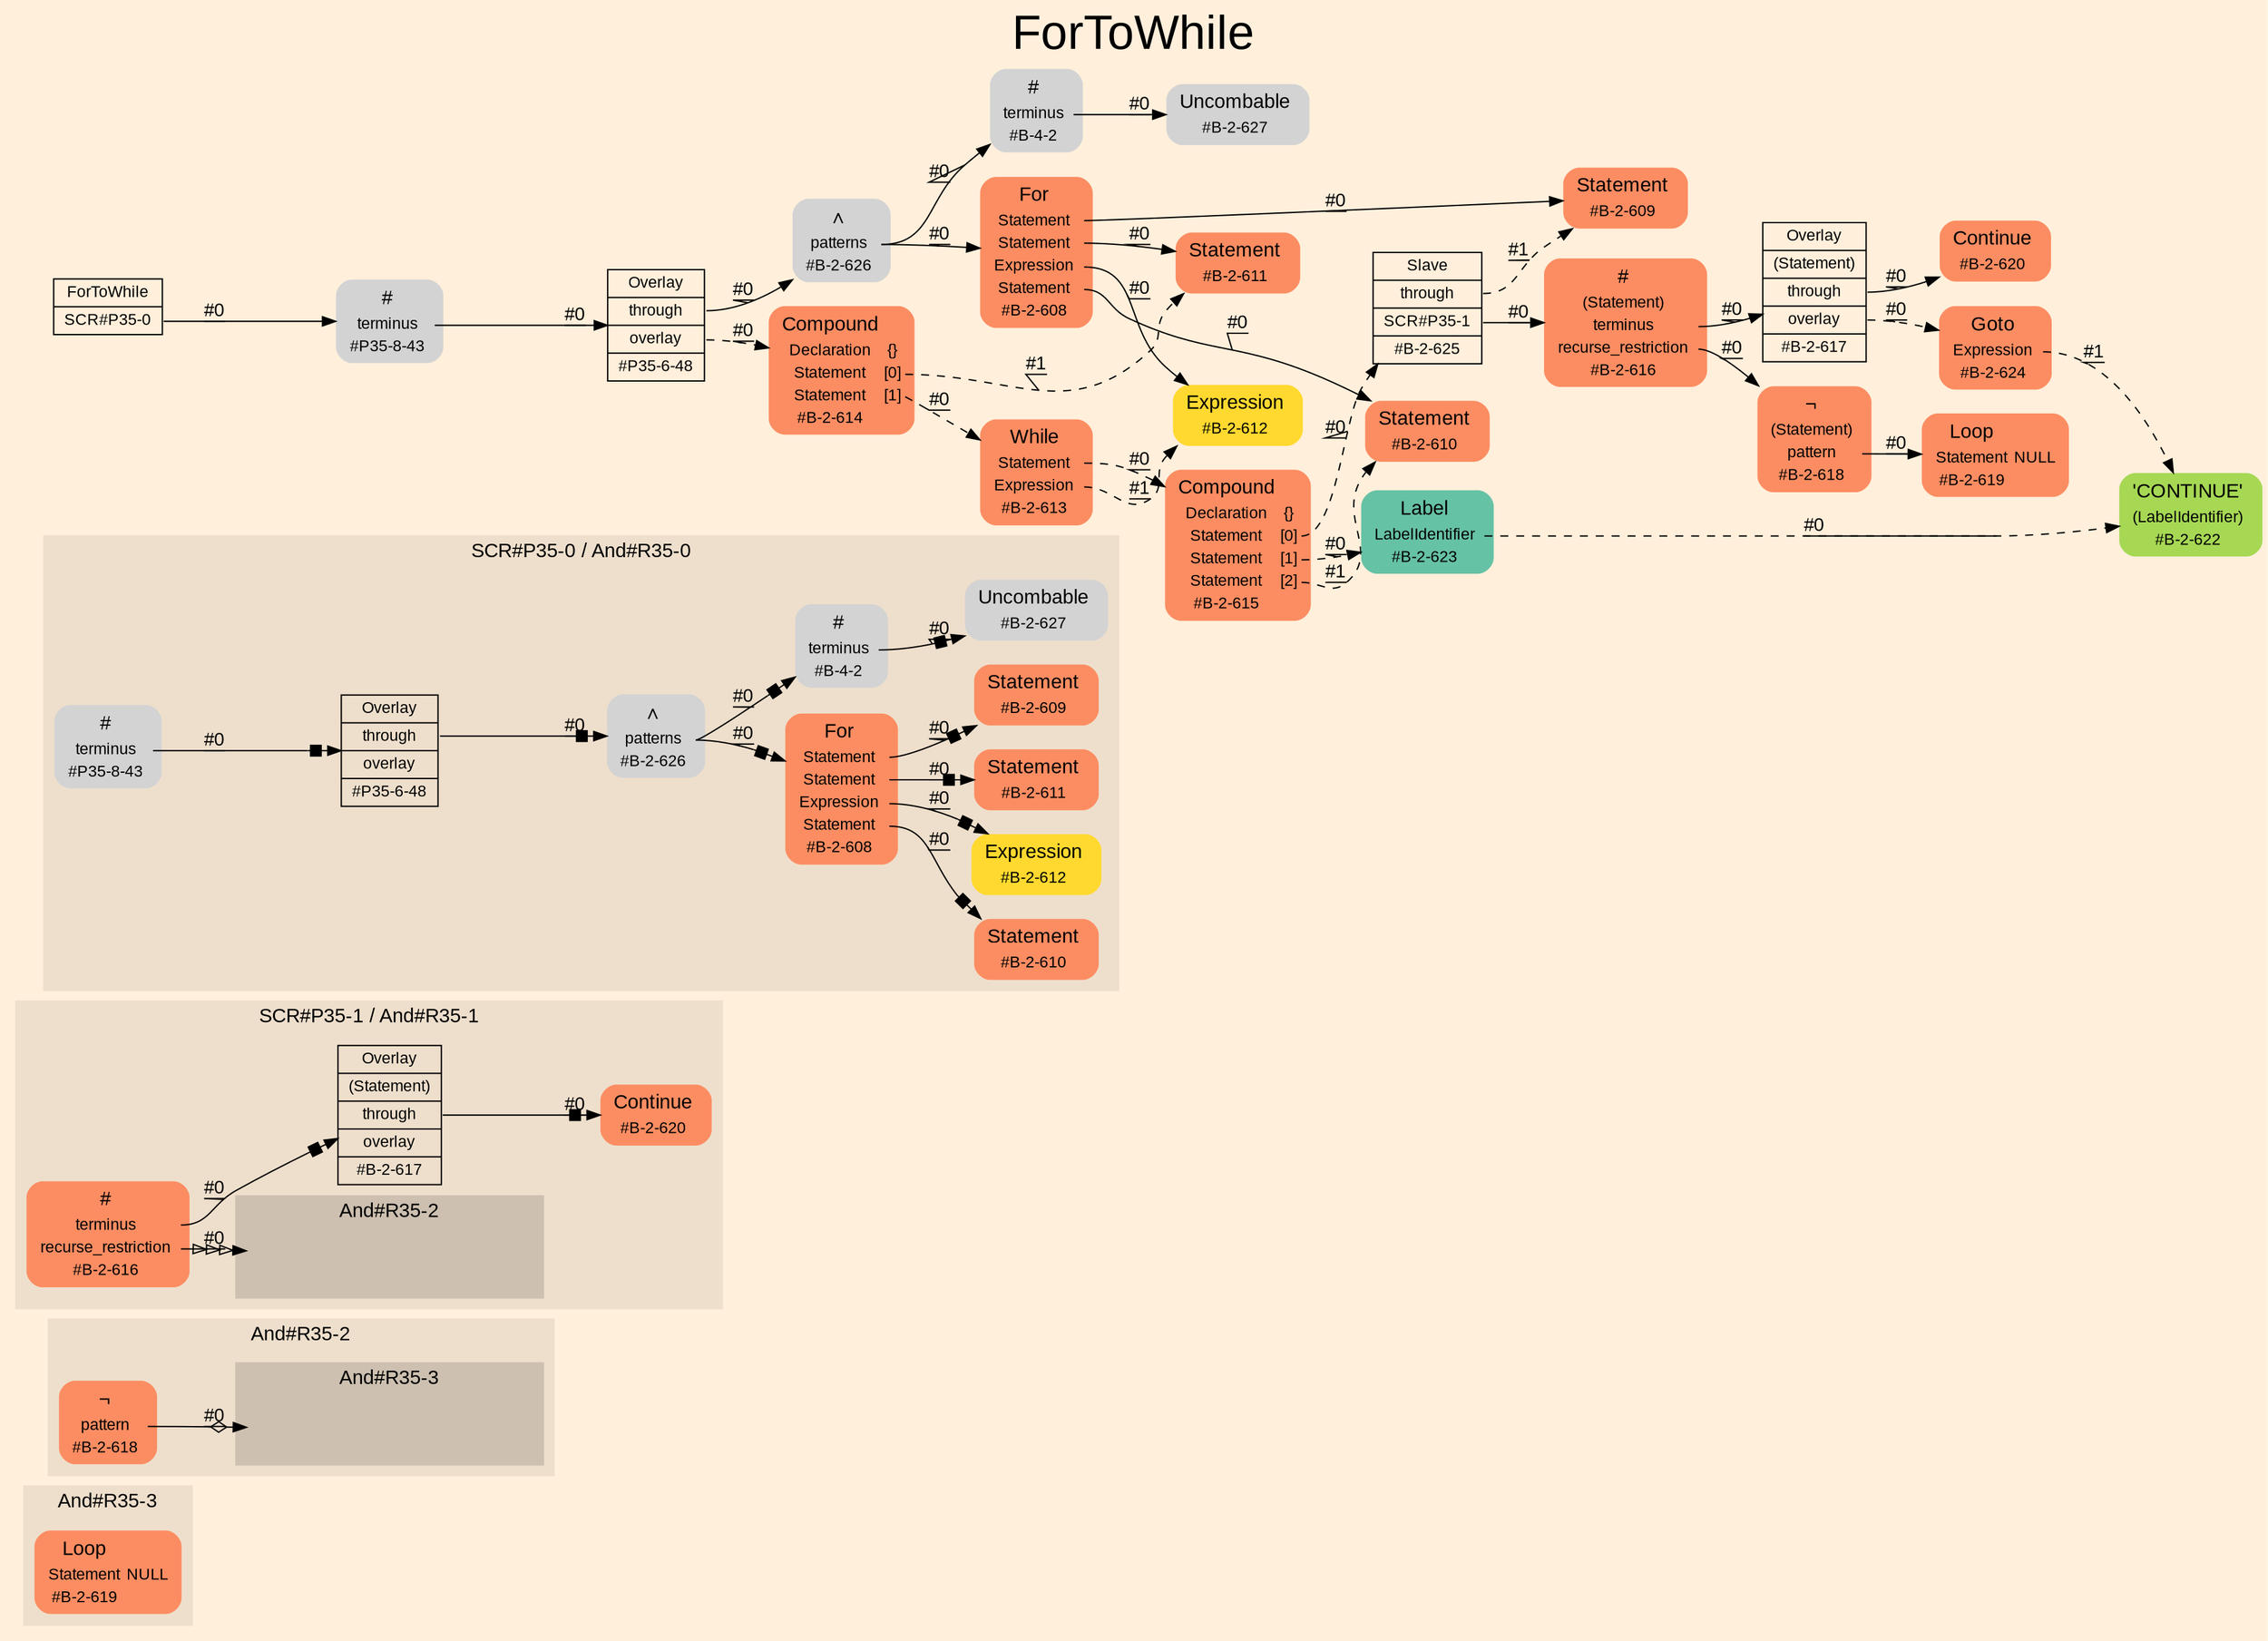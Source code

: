 digraph "ForToWhile" {
label = "ForToWhile"
labelloc = t
fontsize = "36"
graph [
    rankdir = "LR"
    ranksep = 0.3
    bgcolor = antiquewhite1
    color = black
    fontcolor = black
    fontname = "Arial"
];
node [
    fontname = "Arial"
];
edge [
    fontname = "Arial"
];

// -------------------- figure And#R35-3 --------------------
// -------- region And#R35-3 ----------
subgraph "clusterAnd#R35-3" {
    label = "And#R35-3"
    style = "filled"
    color = antiquewhite2
    fontsize = "15"
    // -------- block And#R35-3/#B-2-619 ----------
    "And#R35-3/#B-2-619" [
        shape = "plaintext"
        fillcolor = "/set28/2"
        label = <<TABLE BORDER="0" CELLBORDER="0" CELLSPACING="0">
         <TR><TD><FONT POINT-SIZE="15.0">Loop</FONT></TD><TD></TD></TR>
         <TR><TD>Statement</TD><TD PORT="port0">NULL</TD></TR>
         <TR><TD>#B-2-619</TD><TD PORT="port1"></TD></TR>
        </TABLE>>
        style = "rounded,filled"
        fontsize = "12"
    ];
    
}


// -------------------- figure And#R35-2 --------------------
// -------- region And#R35-2 ----------
subgraph "clusterAnd#R35-2" {
    label = "And#R35-2"
    style = "filled"
    color = antiquewhite2
    fontsize = "15"
    // -------- block And#R35-2/#B-2-618 ----------
    "And#R35-2/#B-2-618" [
        shape = "plaintext"
        fillcolor = "/set28/2"
        label = <<TABLE BORDER="0" CELLBORDER="0" CELLSPACING="0">
         <TR><TD><FONT POINT-SIZE="15.0">¬</FONT></TD><TD></TD></TR>
         <TR><TD>pattern</TD><TD PORT="port0"></TD></TR>
         <TR><TD>#B-2-618</TD><TD PORT="port1"></TD></TR>
        </TABLE>>
        style = "rounded,filled"
        fontsize = "12"
    ];
    
    "And#R35-2/#B-2-618":port0 -> "And#R35-2/And#R35-3/#B-2-619" [
        arrowhead="normalnoneodiamond"
        label = "#0"
        decorate = true
        color = black
        fontcolor = black
    ];
    
    // -------- region And#R35-2/And#R35-3 ----------
    subgraph "clusterAnd#R35-2/And#R35-3" {
        label = "And#R35-3"
        style = "filled"
        color = antiquewhite3
        fontsize = "15"
        // -------- block And#R35-2/And#R35-3/#B-2-619 ----------
        "And#R35-2/And#R35-3/#B-2-619" [
            shape = "none"
            style = "invisible"
        ];
        
    }
    
}


// -------------------- figure And#R35-1 --------------------
// -------- region And#R35-1 ----------
subgraph "clusterAnd#R35-1" {
    label = "SCR#P35-1 / And#R35-1"
    style = "filled"
    color = antiquewhite2
    fontsize = "15"
    // -------- block And#R35-1/#B-2-616 ----------
    "And#R35-1/#B-2-616" [
        shape = "plaintext"
        fillcolor = "/set28/2"
        label = <<TABLE BORDER="0" CELLBORDER="0" CELLSPACING="0">
         <TR><TD><FONT POINT-SIZE="15.0">#</FONT></TD><TD></TD></TR>
         <TR><TD>terminus</TD><TD PORT="port0"></TD></TR>
         <TR><TD>recurse_restriction</TD><TD PORT="port1"></TD></TR>
         <TR><TD>#B-2-616</TD><TD PORT="port2"></TD></TR>
        </TABLE>>
        style = "rounded,filled"
        fontsize = "12"
    ];
    
    "And#R35-1/#B-2-616":port0 -> "And#R35-1/#B-2-617" [
        arrowhead="normalnonebox"
        label = "#0"
        decorate = true
        color = black
        fontcolor = black
    ];
    
    "And#R35-1/#B-2-616":port1 -> "And#R35-1/And#R35-2/#B-2-618" [
        arrowhead="normalonormalonormalonormal"
        label = "#0"
        decorate = true
        color = black
        fontcolor = black
    ];
    
    // -------- block And#R35-1/#B-2-617 ----------
    "And#R35-1/#B-2-617" [
        shape = "record"
        fillcolor = antiquewhite2
        label = "<fixed> Overlay | <port0> (Statement) | <port1> through | <port2> overlay | <port3> #B-2-617"
        style = "filled"
        fontsize = "12"
        color = black
        fontcolor = black
    ];
    
    "And#R35-1/#B-2-617":port1 -> "And#R35-1/#B-2-620" [
        arrowhead="normalnonebox"
        label = "#0"
        decorate = true
        color = black
        fontcolor = black
    ];
    
    // -------- block And#R35-1/#B-2-620 ----------
    "And#R35-1/#B-2-620" [
        shape = "plaintext"
        fillcolor = "/set28/2"
        label = <<TABLE BORDER="0" CELLBORDER="0" CELLSPACING="0">
         <TR><TD><FONT POINT-SIZE="15.0">Continue</FONT></TD><TD></TD></TR>
         <TR><TD>#B-2-620</TD><TD PORT="port0"></TD></TR>
        </TABLE>>
        style = "rounded,filled"
        fontsize = "12"
    ];
    
    // -------- region And#R35-1/And#R35-2 ----------
    subgraph "clusterAnd#R35-1/And#R35-2" {
        label = "And#R35-2"
        style = "filled"
        color = antiquewhite3
        fontsize = "15"
        // -------- block And#R35-1/And#R35-2/#B-2-618 ----------
        "And#R35-1/And#R35-2/#B-2-618" [
            shape = "none"
            style = "invisible"
        ];
        
    }
    
}


// -------------------- figure And#R35-0 --------------------
// -------- region And#R35-0 ----------
subgraph "clusterAnd#R35-0" {
    label = "SCR#P35-0 / And#R35-0"
    style = "filled"
    color = antiquewhite2
    fontsize = "15"
    // -------- block And#R35-0/#B-2-608 ----------
    "And#R35-0/#B-2-608" [
        shape = "plaintext"
        fillcolor = "/set28/2"
        label = <<TABLE BORDER="0" CELLBORDER="0" CELLSPACING="0">
         <TR><TD><FONT POINT-SIZE="15.0">For</FONT></TD><TD></TD></TR>
         <TR><TD>Statement</TD><TD PORT="port0"></TD></TR>
         <TR><TD>Statement</TD><TD PORT="port1"></TD></TR>
         <TR><TD>Expression</TD><TD PORT="port2"></TD></TR>
         <TR><TD>Statement</TD><TD PORT="port3"></TD></TR>
         <TR><TD>#B-2-608</TD><TD PORT="port4"></TD></TR>
        </TABLE>>
        style = "rounded,filled"
        fontsize = "12"
    ];
    
    "And#R35-0/#B-2-608":port0 -> "And#R35-0/#B-2-609" [
        arrowhead="normalnonebox"
        label = "#0"
        decorate = true
        color = black
        fontcolor = black
    ];
    
    "And#R35-0/#B-2-608":port1 -> "And#R35-0/#B-2-611" [
        arrowhead="normalnonebox"
        label = "#0"
        decorate = true
        color = black
        fontcolor = black
    ];
    
    "And#R35-0/#B-2-608":port2 -> "And#R35-0/#B-2-612" [
        arrowhead="normalnonebox"
        label = "#0"
        decorate = true
        color = black
        fontcolor = black
    ];
    
    "And#R35-0/#B-2-608":port3 -> "And#R35-0/#B-2-610" [
        arrowhead="normalnonebox"
        label = "#0"
        decorate = true
        color = black
        fontcolor = black
    ];
    
    // -------- block And#R35-0/#B-2-609 ----------
    "And#R35-0/#B-2-609" [
        shape = "plaintext"
        fillcolor = "/set28/2"
        label = <<TABLE BORDER="0" CELLBORDER="0" CELLSPACING="0">
         <TR><TD><FONT POINT-SIZE="15.0">Statement</FONT></TD><TD></TD></TR>
         <TR><TD>#B-2-609</TD><TD PORT="port0"></TD></TR>
        </TABLE>>
        style = "rounded,filled"
        fontsize = "12"
    ];
    
    // -------- block And#R35-0/#B-2-610 ----------
    "And#R35-0/#B-2-610" [
        shape = "plaintext"
        fillcolor = "/set28/2"
        label = <<TABLE BORDER="0" CELLBORDER="0" CELLSPACING="0">
         <TR><TD><FONT POINT-SIZE="15.0">Statement</FONT></TD><TD></TD></TR>
         <TR><TD>#B-2-610</TD><TD PORT="port0"></TD></TR>
        </TABLE>>
        style = "rounded,filled"
        fontsize = "12"
    ];
    
    // -------- block And#R35-0/#B-2-611 ----------
    "And#R35-0/#B-2-611" [
        shape = "plaintext"
        fillcolor = "/set28/2"
        label = <<TABLE BORDER="0" CELLBORDER="0" CELLSPACING="0">
         <TR><TD><FONT POINT-SIZE="15.0">Statement</FONT></TD><TD></TD></TR>
         <TR><TD>#B-2-611</TD><TD PORT="port0"></TD></TR>
        </TABLE>>
        style = "rounded,filled"
        fontsize = "12"
    ];
    
    // -------- block And#R35-0/#B-2-612 ----------
    "And#R35-0/#B-2-612" [
        shape = "plaintext"
        fillcolor = "/set28/6"
        label = <<TABLE BORDER="0" CELLBORDER="0" CELLSPACING="0">
         <TR><TD><FONT POINT-SIZE="15.0">Expression</FONT></TD><TD></TD></TR>
         <TR><TD>#B-2-612</TD><TD PORT="port0"></TD></TR>
        </TABLE>>
        style = "rounded,filled"
        fontsize = "12"
    ];
    
    // -------- block And#R35-0/#B-2-626 ----------
    "And#R35-0/#B-2-626" [
        shape = "plaintext"
        label = <<TABLE BORDER="0" CELLBORDER="0" CELLSPACING="0">
         <TR><TD><FONT POINT-SIZE="15.0">∧</FONT></TD><TD></TD></TR>
         <TR><TD>patterns</TD><TD PORT="port0"></TD></TR>
         <TR><TD>#B-2-626</TD><TD PORT="port1"></TD></TR>
        </TABLE>>
        style = "rounded,filled"
        fontsize = "12"
    ];
    
    "And#R35-0/#B-2-626":port0 -> "And#R35-0/#B-2-608" [
        arrowhead="normalnonebox"
        label = "#0"
        decorate = true
        color = black
        fontcolor = black
    ];
    
    "And#R35-0/#B-2-626":port0 -> "And#R35-0/#B-4-2" [
        arrowhead="normalnonebox"
        label = "#0"
        decorate = true
        color = black
        fontcolor = black
    ];
    
    // -------- block And#R35-0/#B-4-2 ----------
    "And#R35-0/#B-4-2" [
        shape = "plaintext"
        label = <<TABLE BORDER="0" CELLBORDER="0" CELLSPACING="0">
         <TR><TD><FONT POINT-SIZE="15.0">#</FONT></TD><TD></TD></TR>
         <TR><TD>terminus</TD><TD PORT="port0"></TD></TR>
         <TR><TD>#B-4-2</TD><TD PORT="port1"></TD></TR>
        </TABLE>>
        style = "rounded,filled"
        fontsize = "12"
    ];
    
    "And#R35-0/#B-4-2":port0 -> "And#R35-0/#B-2-627" [
        arrowhead="normalnonebox"
        label = "#0"
        decorate = true
        color = black
        fontcolor = black
    ];
    
    // -------- block And#R35-0/#B-2-627 ----------
    "And#R35-0/#B-2-627" [
        shape = "plaintext"
        label = <<TABLE BORDER="0" CELLBORDER="0" CELLSPACING="0">
         <TR><TD><FONT POINT-SIZE="15.0">Uncombable</FONT></TD><TD></TD></TR>
         <TR><TD>#B-2-627</TD><TD PORT="port0"></TD></TR>
        </TABLE>>
        style = "rounded,filled"
        fontsize = "12"
    ];
    
    // -------- block And#R35-0/#P35-6-48 ----------
    "And#R35-0/#P35-6-48" [
        shape = "record"
        fillcolor = antiquewhite2
        label = "<fixed> Overlay | <port0> through | <port1> overlay | <port2> #P35-6-48"
        style = "filled"
        fontsize = "12"
        color = black
        fontcolor = black
    ];
    
    "And#R35-0/#P35-6-48":port0 -> "And#R35-0/#B-2-626" [
        arrowhead="normalnonebox"
        label = "#0"
        decorate = true
        color = black
        fontcolor = black
    ];
    
    // -------- block And#R35-0/#P35-8-43 ----------
    "And#R35-0/#P35-8-43" [
        shape = "plaintext"
        label = <<TABLE BORDER="0" CELLBORDER="0" CELLSPACING="0">
         <TR><TD><FONT POINT-SIZE="15.0">#</FONT></TD><TD></TD></TR>
         <TR><TD>terminus</TD><TD PORT="port0"></TD></TR>
         <TR><TD>#P35-8-43</TD><TD PORT="port1"></TD></TR>
        </TABLE>>
        style = "rounded,filled"
        fontsize = "12"
    ];
    
    "And#R35-0/#P35-8-43":port0 -> "And#R35-0/#P35-6-48" [
        arrowhead="normalnonebox"
        label = "#0"
        decorate = true
        color = black
        fontcolor = black
    ];
    
}


// -------------------- transformation figure --------------------
// -------- block CR#P35-0 ----------
"CR#P35-0" [
    shape = "record"
    fillcolor = antiquewhite1
    label = "<fixed> ForToWhile | <port0> SCR#P35-0"
    style = "filled"
    fontsize = "12"
    color = black
    fontcolor = black
];

"CR#P35-0":port0 -> "#P35-8-43" [
    label = "#0"
    decorate = true
    color = black
    fontcolor = black
];

// -------- block #P35-8-43 ----------
"#P35-8-43" [
    shape = "plaintext"
    label = <<TABLE BORDER="0" CELLBORDER="0" CELLSPACING="0">
     <TR><TD><FONT POINT-SIZE="15.0">#</FONT></TD><TD></TD></TR>
     <TR><TD>terminus</TD><TD PORT="port0"></TD></TR>
     <TR><TD>#P35-8-43</TD><TD PORT="port1"></TD></TR>
    </TABLE>>
    style = "rounded,filled"
    fontsize = "12"
];

"#P35-8-43":port0 -> "#P35-6-48" [
    label = "#0"
    decorate = true
    color = black
    fontcolor = black
];

// -------- block #P35-6-48 ----------
"#P35-6-48" [
    shape = "record"
    fillcolor = antiquewhite1
    label = "<fixed> Overlay | <port0> through | <port1> overlay | <port2> #P35-6-48"
    style = "filled"
    fontsize = "12"
    color = black
    fontcolor = black
];

"#P35-6-48":port0 -> "#B-2-626" [
    label = "#0"
    decorate = true
    color = black
    fontcolor = black
];

"#P35-6-48":port1 -> "#B-2-614" [
    style="dashed"
    label = "#0"
    decorate = true
    color = black
    fontcolor = black
];

// -------- block #B-2-626 ----------
"#B-2-626" [
    shape = "plaintext"
    label = <<TABLE BORDER="0" CELLBORDER="0" CELLSPACING="0">
     <TR><TD><FONT POINT-SIZE="15.0">∧</FONT></TD><TD></TD></TR>
     <TR><TD>patterns</TD><TD PORT="port0"></TD></TR>
     <TR><TD>#B-2-626</TD><TD PORT="port1"></TD></TR>
    </TABLE>>
    style = "rounded,filled"
    fontsize = "12"
];

"#B-2-626":port0 -> "#B-2-608" [
    label = "#0"
    decorate = true
    color = black
    fontcolor = black
];

"#B-2-626":port0 -> "#B-4-2" [
    label = "#0"
    decorate = true
    color = black
    fontcolor = black
];

// -------- block #B-2-608 ----------
"#B-2-608" [
    shape = "plaintext"
    fillcolor = "/set28/2"
    label = <<TABLE BORDER="0" CELLBORDER="0" CELLSPACING="0">
     <TR><TD><FONT POINT-SIZE="15.0">For</FONT></TD><TD></TD></TR>
     <TR><TD>Statement</TD><TD PORT="port0"></TD></TR>
     <TR><TD>Statement</TD><TD PORT="port1"></TD></TR>
     <TR><TD>Expression</TD><TD PORT="port2"></TD></TR>
     <TR><TD>Statement</TD><TD PORT="port3"></TD></TR>
     <TR><TD>#B-2-608</TD><TD PORT="port4"></TD></TR>
    </TABLE>>
    style = "rounded,filled"
    fontsize = "12"
];

"#B-2-608":port0 -> "#B-2-609" [
    label = "#0"
    decorate = true
    color = black
    fontcolor = black
];

"#B-2-608":port1 -> "#B-2-611" [
    label = "#0"
    decorate = true
    color = black
    fontcolor = black
];

"#B-2-608":port2 -> "#B-2-612" [
    label = "#0"
    decorate = true
    color = black
    fontcolor = black
];

"#B-2-608":port3 -> "#B-2-610" [
    label = "#0"
    decorate = true
    color = black
    fontcolor = black
];

// -------- block #B-2-609 ----------
"#B-2-609" [
    shape = "plaintext"
    fillcolor = "/set28/2"
    label = <<TABLE BORDER="0" CELLBORDER="0" CELLSPACING="0">
     <TR><TD><FONT POINT-SIZE="15.0">Statement</FONT></TD><TD></TD></TR>
     <TR><TD>#B-2-609</TD><TD PORT="port0"></TD></TR>
    </TABLE>>
    style = "rounded,filled"
    fontsize = "12"
];

// -------- block #B-2-611 ----------
"#B-2-611" [
    shape = "plaintext"
    fillcolor = "/set28/2"
    label = <<TABLE BORDER="0" CELLBORDER="0" CELLSPACING="0">
     <TR><TD><FONT POINT-SIZE="15.0">Statement</FONT></TD><TD></TD></TR>
     <TR><TD>#B-2-611</TD><TD PORT="port0"></TD></TR>
    </TABLE>>
    style = "rounded,filled"
    fontsize = "12"
];

// -------- block #B-2-612 ----------
"#B-2-612" [
    shape = "plaintext"
    fillcolor = "/set28/6"
    label = <<TABLE BORDER="0" CELLBORDER="0" CELLSPACING="0">
     <TR><TD><FONT POINT-SIZE="15.0">Expression</FONT></TD><TD></TD></TR>
     <TR><TD>#B-2-612</TD><TD PORT="port0"></TD></TR>
    </TABLE>>
    style = "rounded,filled"
    fontsize = "12"
];

// -------- block #B-2-610 ----------
"#B-2-610" [
    shape = "plaintext"
    fillcolor = "/set28/2"
    label = <<TABLE BORDER="0" CELLBORDER="0" CELLSPACING="0">
     <TR><TD><FONT POINT-SIZE="15.0">Statement</FONT></TD><TD></TD></TR>
     <TR><TD>#B-2-610</TD><TD PORT="port0"></TD></TR>
    </TABLE>>
    style = "rounded,filled"
    fontsize = "12"
];

// -------- block #B-4-2 ----------
"#B-4-2" [
    shape = "plaintext"
    label = <<TABLE BORDER="0" CELLBORDER="0" CELLSPACING="0">
     <TR><TD><FONT POINT-SIZE="15.0">#</FONT></TD><TD></TD></TR>
     <TR><TD>terminus</TD><TD PORT="port0"></TD></TR>
     <TR><TD>#B-4-2</TD><TD PORT="port1"></TD></TR>
    </TABLE>>
    style = "rounded,filled"
    fontsize = "12"
];

"#B-4-2":port0 -> "#B-2-627" [
    label = "#0"
    decorate = true
    color = black
    fontcolor = black
];

// -------- block #B-2-627 ----------
"#B-2-627" [
    shape = "plaintext"
    label = <<TABLE BORDER="0" CELLBORDER="0" CELLSPACING="0">
     <TR><TD><FONT POINT-SIZE="15.0">Uncombable</FONT></TD><TD></TD></TR>
     <TR><TD>#B-2-627</TD><TD PORT="port0"></TD></TR>
    </TABLE>>
    style = "rounded,filled"
    fontsize = "12"
];

// -------- block #B-2-614 ----------
"#B-2-614" [
    shape = "plaintext"
    fillcolor = "/set28/2"
    label = <<TABLE BORDER="0" CELLBORDER="0" CELLSPACING="0">
     <TR><TD><FONT POINT-SIZE="15.0">Compound</FONT></TD><TD></TD></TR>
     <TR><TD>Declaration</TD><TD PORT="port0">{}</TD></TR>
     <TR><TD>Statement</TD><TD PORT="port1">[0]</TD></TR>
     <TR><TD>Statement</TD><TD PORT="port2">[1]</TD></TR>
     <TR><TD>#B-2-614</TD><TD PORT="port3"></TD></TR>
    </TABLE>>
    style = "rounded,filled"
    fontsize = "12"
];

"#B-2-614":port1 -> "#B-2-611" [
    style="dashed"
    label = "#1"
    decorate = true
    color = black
    fontcolor = black
];

"#B-2-614":port2 -> "#B-2-613" [
    style="dashed"
    label = "#0"
    decorate = true
    color = black
    fontcolor = black
];

// -------- block #B-2-613 ----------
"#B-2-613" [
    shape = "plaintext"
    fillcolor = "/set28/2"
    label = <<TABLE BORDER="0" CELLBORDER="0" CELLSPACING="0">
     <TR><TD><FONT POINT-SIZE="15.0">While</FONT></TD><TD></TD></TR>
     <TR><TD>Statement</TD><TD PORT="port0"></TD></TR>
     <TR><TD>Expression</TD><TD PORT="port1"></TD></TR>
     <TR><TD>#B-2-613</TD><TD PORT="port2"></TD></TR>
    </TABLE>>
    style = "rounded,filled"
    fontsize = "12"
];

"#B-2-613":port0 -> "#B-2-615" [
    style="dashed"
    label = "#0"
    decorate = true
    color = black
    fontcolor = black
];

"#B-2-613":port1 -> "#B-2-612" [
    style="dashed"
    label = "#1"
    decorate = true
    color = black
    fontcolor = black
];

// -------- block #B-2-615 ----------
"#B-2-615" [
    shape = "plaintext"
    fillcolor = "/set28/2"
    label = <<TABLE BORDER="0" CELLBORDER="0" CELLSPACING="0">
     <TR><TD><FONT POINT-SIZE="15.0">Compound</FONT></TD><TD></TD></TR>
     <TR><TD>Declaration</TD><TD PORT="port0">{}</TD></TR>
     <TR><TD>Statement</TD><TD PORT="port1">[0]</TD></TR>
     <TR><TD>Statement</TD><TD PORT="port2">[1]</TD></TR>
     <TR><TD>Statement</TD><TD PORT="port3">[2]</TD></TR>
     <TR><TD>#B-2-615</TD><TD PORT="port4"></TD></TR>
    </TABLE>>
    style = "rounded,filled"
    fontsize = "12"
];

"#B-2-615":port1 -> "#B-2-625" [
    style="dashed"
    label = "#0"
    decorate = true
    color = black
    fontcolor = black
];

"#B-2-615":port2 -> "#B-2-623" [
    style="dashed"
    label = "#0"
    decorate = true
    color = black
    fontcolor = black
];

"#B-2-615":port3 -> "#B-2-610" [
    style="dashed"
    label = "#1"
    decorate = true
    color = black
    fontcolor = black
];

// -------- block #B-2-625 ----------
"#B-2-625" [
    shape = "record"
    fillcolor = antiquewhite1
    label = "<fixed> Slave | <port0> through | <port1> SCR#P35-1 | <port2> #B-2-625"
    style = "filled"
    fontsize = "12"
    color = black
    fontcolor = black
];

"#B-2-625":port0 -> "#B-2-609" [
    style="dashed"
    label = "#1"
    decorate = true
    color = black
    fontcolor = black
];

"#B-2-625":port1 -> "#B-2-616" [
    label = "#0"
    decorate = true
    color = black
    fontcolor = black
];

// -------- block #B-2-616 ----------
"#B-2-616" [
    shape = "plaintext"
    fillcolor = "/set28/2"
    label = <<TABLE BORDER="0" CELLBORDER="0" CELLSPACING="0">
     <TR><TD><FONT POINT-SIZE="15.0">#</FONT></TD><TD></TD></TR>
     <TR><TD>(Statement)</TD><TD PORT="port0"></TD></TR>
     <TR><TD>terminus</TD><TD PORT="port1"></TD></TR>
     <TR><TD>recurse_restriction</TD><TD PORT="port2"></TD></TR>
     <TR><TD>#B-2-616</TD><TD PORT="port3"></TD></TR>
    </TABLE>>
    style = "rounded,filled"
    fontsize = "12"
];

"#B-2-616":port1 -> "#B-2-617" [
    label = "#0"
    decorate = true
    color = black
    fontcolor = black
];

"#B-2-616":port2 -> "#B-2-618" [
    label = "#0"
    decorate = true
    color = black
    fontcolor = black
];

// -------- block #B-2-617 ----------
"#B-2-617" [
    shape = "record"
    fillcolor = antiquewhite1
    label = "<fixed> Overlay | <port0> (Statement) | <port1> through | <port2> overlay | <port3> #B-2-617"
    style = "filled"
    fontsize = "12"
    color = black
    fontcolor = black
];

"#B-2-617":port1 -> "#B-2-620" [
    label = "#0"
    decorate = true
    color = black
    fontcolor = black
];

"#B-2-617":port2 -> "#B-2-624" [
    style="dashed"
    label = "#0"
    decorate = true
    color = black
    fontcolor = black
];

// -------- block #B-2-620 ----------
"#B-2-620" [
    shape = "plaintext"
    fillcolor = "/set28/2"
    label = <<TABLE BORDER="0" CELLBORDER="0" CELLSPACING="0">
     <TR><TD><FONT POINT-SIZE="15.0">Continue</FONT></TD><TD></TD></TR>
     <TR><TD>#B-2-620</TD><TD PORT="port0"></TD></TR>
    </TABLE>>
    style = "rounded,filled"
    fontsize = "12"
];

// -------- block #B-2-624 ----------
"#B-2-624" [
    shape = "plaintext"
    fillcolor = "/set28/2"
    label = <<TABLE BORDER="0" CELLBORDER="0" CELLSPACING="0">
     <TR><TD><FONT POINT-SIZE="15.0">Goto</FONT></TD><TD></TD></TR>
     <TR><TD>Expression</TD><TD PORT="port0"></TD></TR>
     <TR><TD>#B-2-624</TD><TD PORT="port1"></TD></TR>
    </TABLE>>
    style = "rounded,filled"
    fontsize = "12"
];

"#B-2-624":port0 -> "#B-2-622" [
    style="dashed"
    label = "#1"
    decorate = true
    color = black
    fontcolor = black
];

// -------- block #B-2-622 ----------
"#B-2-622" [
    shape = "plaintext"
    fillcolor = "/set28/5"
    label = <<TABLE BORDER="0" CELLBORDER="0" CELLSPACING="0">
     <TR><TD><FONT POINT-SIZE="15.0">'CONTINUE'</FONT></TD><TD></TD></TR>
     <TR><TD>(LabelIdentifier)</TD><TD PORT="port0"></TD></TR>
     <TR><TD>#B-2-622</TD><TD PORT="port1"></TD></TR>
    </TABLE>>
    style = "rounded,filled"
    fontsize = "12"
];

// -------- block #B-2-618 ----------
"#B-2-618" [
    shape = "plaintext"
    fillcolor = "/set28/2"
    label = <<TABLE BORDER="0" CELLBORDER="0" CELLSPACING="0">
     <TR><TD><FONT POINT-SIZE="15.0">¬</FONT></TD><TD></TD></TR>
     <TR><TD>(Statement)</TD><TD PORT="port0"></TD></TR>
     <TR><TD>pattern</TD><TD PORT="port1"></TD></TR>
     <TR><TD>#B-2-618</TD><TD PORT="port2"></TD></TR>
    </TABLE>>
    style = "rounded,filled"
    fontsize = "12"
];

"#B-2-618":port1 -> "#B-2-619" [
    label = "#0"
    decorate = true
    color = black
    fontcolor = black
];

// -------- block #B-2-619 ----------
"#B-2-619" [
    shape = "plaintext"
    fillcolor = "/set28/2"
    label = <<TABLE BORDER="0" CELLBORDER="0" CELLSPACING="0">
     <TR><TD><FONT POINT-SIZE="15.0">Loop</FONT></TD><TD></TD></TR>
     <TR><TD>Statement</TD><TD PORT="port0">NULL</TD></TR>
     <TR><TD>#B-2-619</TD><TD PORT="port1"></TD></TR>
    </TABLE>>
    style = "rounded,filled"
    fontsize = "12"
];

// -------- block #B-2-623 ----------
"#B-2-623" [
    shape = "plaintext"
    fillcolor = "/set28/1"
    label = <<TABLE BORDER="0" CELLBORDER="0" CELLSPACING="0">
     <TR><TD><FONT POINT-SIZE="15.0">Label</FONT></TD><TD></TD></TR>
     <TR><TD>LabelIdentifier</TD><TD PORT="port0"></TD></TR>
     <TR><TD>#B-2-623</TD><TD PORT="port1"></TD></TR>
    </TABLE>>
    style = "rounded,filled"
    fontsize = "12"
];

"#B-2-623":port0 -> "#B-2-622" [
    style="dashed"
    label = "#0"
    decorate = true
    color = black
    fontcolor = black
];


}
